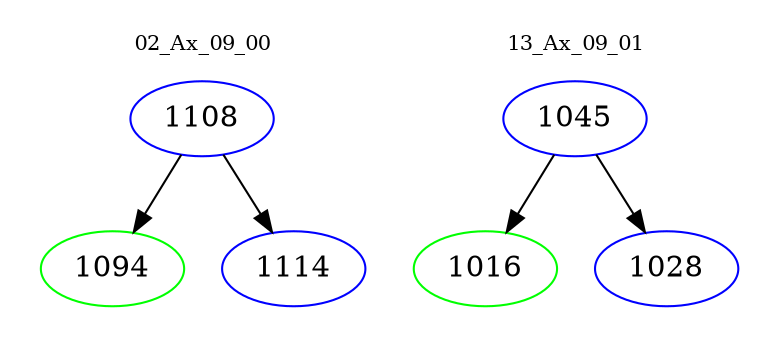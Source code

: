 digraph{
subgraph cluster_0 {
color = white
label = "02_Ax_09_00";
fontsize=10;
T0_1108 [label="1108", color="blue"]
T0_1108 -> T0_1094 [color="black"]
T0_1094 [label="1094", color="green"]
T0_1108 -> T0_1114 [color="black"]
T0_1114 [label="1114", color="blue"]
}
subgraph cluster_1 {
color = white
label = "13_Ax_09_01";
fontsize=10;
T1_1045 [label="1045", color="blue"]
T1_1045 -> T1_1016 [color="black"]
T1_1016 [label="1016", color="green"]
T1_1045 -> T1_1028 [color="black"]
T1_1028 [label="1028", color="blue"]
}
}
